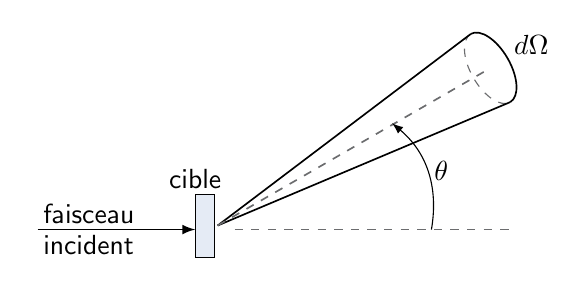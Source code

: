 \tikzset{%
  >=latex, % option for nice arrows
  inner sep=0pt,%
  outer sep=2pt,%
  mark coordinate/.style={inner sep=0pt,outer sep=0pt,minimum size=3pt,
    fill=black,circle}%
}
\begin{tikzpicture}[rotate=180]
  \sf
  \definecolor{red}{RGB}{221,42,43}
  \definecolor{green}{RGB}{105,182,40}
  \definecolor{blue}{RGB}{0,51,153}
  \definecolor{orange}{RGB}{192,128,64}
  \definecolor{gray}{RGB}{107,108,110}
  \begin{scope}[rotate=30]
    \draw[dashed,color=gray] (0,1) arc (-90:90:0.25 and 0.5);% right half of the left ellipse
    \draw[semithick] (0,1) -- (4,1.5);% bottom line
    \draw[semithick] (0,2) -- (4,1.5);% top line
    \draw[semithick] (0,1) arc (270:90:0.25 and 0.5);% left half of the left ellipse
    \draw (-0.6,1.5) node {$d\Omega$};
    \draw[semithick, dashed, color=gray] (4,1.5) -- (0,1.5);
  \end{scope}

  \draw[->,thin] (0,3.35) to[bend right=30] node[pos=0.5,xshift=5pt] {$\theta$} (0.5,2);

  \draw[semithick, dashed, color=gray] (2.5,3.35) -- (-1,3.35);
  \draw[fill=blue!10] (3,2.9) node[above] {cible} rectangle (2.75,3.7);
  \draw[semithick,->] (5,3.35) node[above right] {faisceau} node[below right] {incident} -- (3,3.35);
\end{tikzpicture}
